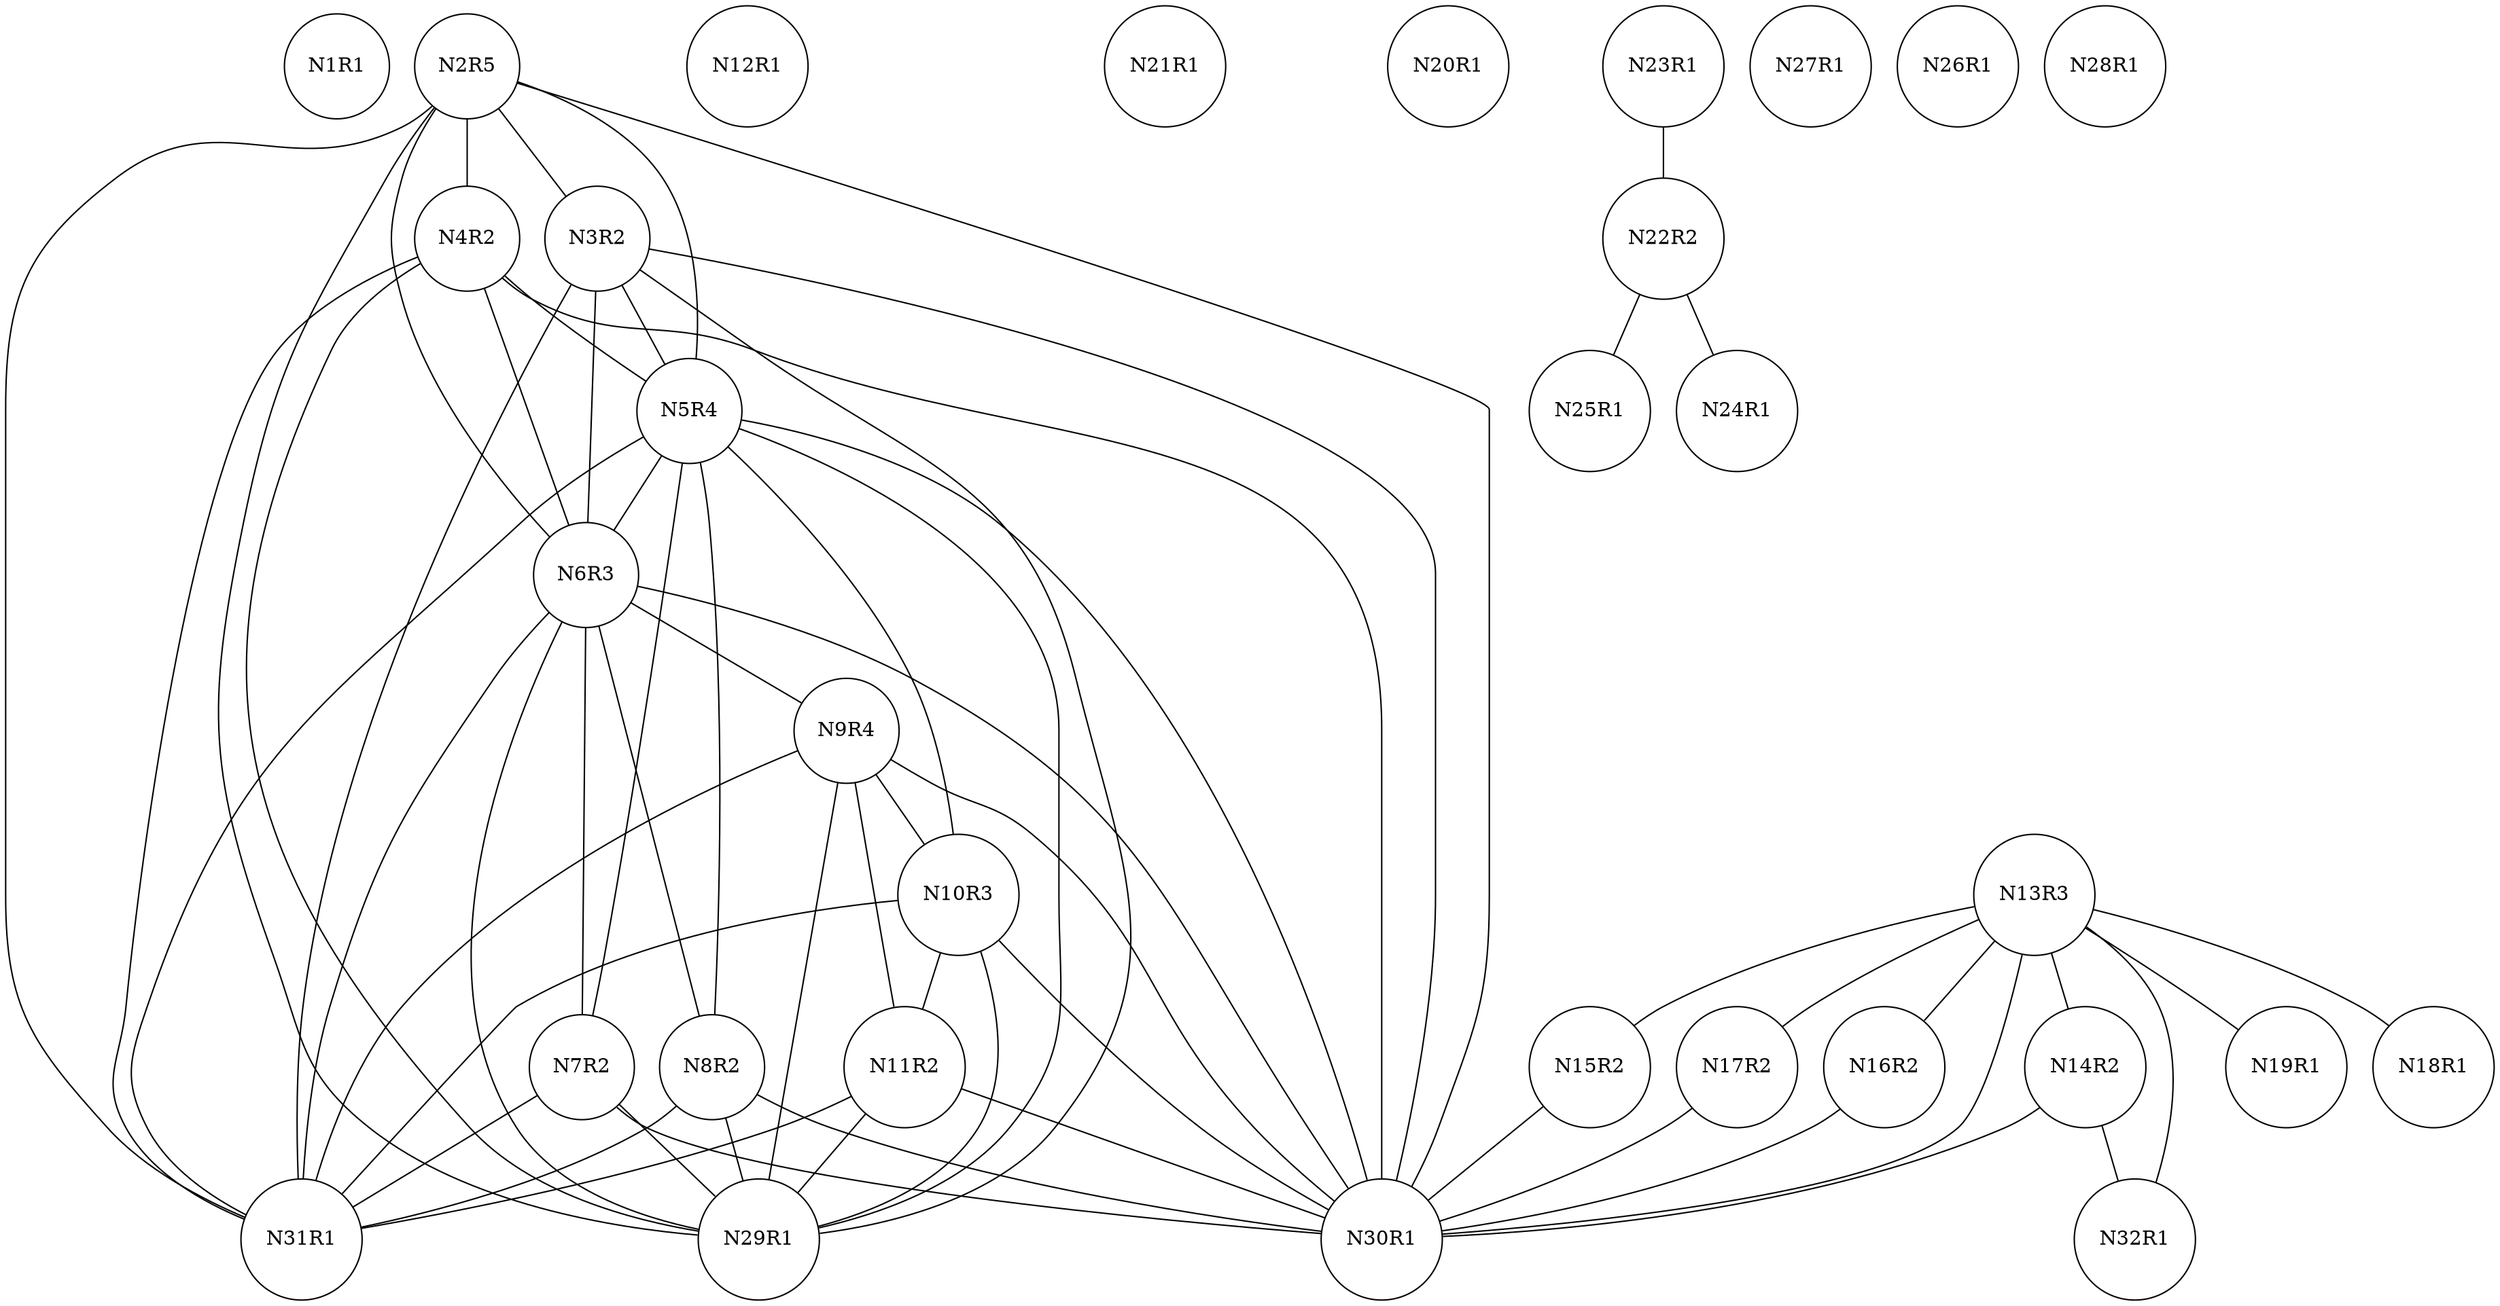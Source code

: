 graph ig {
    node [shape = circle];
    N1R1;
    N2R5;
    N3R2;
    N4R2;
    N5R4;
    N6R3;
    N7R2;
    N8R2;
    N9R4;
    N10R3;
    N11R2;
    N12R1;
    N13R3;
    N14R2;
    N15R2;
    N17R2;
    N16R2;
    N19R1;
    N18R1;
    N21R1;
    N20R1;
    N23R1;
    N22R2;
    N25R1;
    N24R1;
    N27R1;
    N26R1;
    N29R1;
    N28R1;
    N31R1;
    N30R1;
    N32R1;
    N2R5 -- N4R2;
    N2R5 -- N3R2;
    N2R5 -- N6R3;
    N2R5 -- N5R4;
    N2R5 -- N29R1;
    N2R5 -- N31R1;
    N2R5 -- N30R1;
    N3R2 -- N6R3;
    N3R2 -- N5R4;
    N3R2 -- N29R1;
    N3R2 -- N31R1;
    N3R2 -- N30R1;
    N4R2 -- N6R3;
    N4R2 -- N5R4;
    N4R2 -- N29R1;
    N4R2 -- N31R1;
    N4R2 -- N30R1;
    N5R4 -- N10R3;
    N5R4 -- N8R2;
    N5R4 -- N7R2;
    N5R4 -- N6R3;
    N5R4 -- N29R1;
    N5R4 -- N31R1;
    N5R4 -- N30R1;
    N6R3 -- N9R4;
    N6R3 -- N8R2;
    N6R3 -- N7R2;
    N6R3 -- N29R1;
    N6R3 -- N31R1;
    N6R3 -- N30R1;
    N7R2 -- N29R1;
    N7R2 -- N31R1;
    N7R2 -- N30R1;
    N8R2 -- N29R1;
    N8R2 -- N30R1;
    N8R2 -- N31R1;
    N9R4 -- N11R2;
    N9R4 -- N10R3;
    N9R4 -- N29R1;
    N9R4 -- N30R1;
    N9R4 -- N31R1;
    N10R3 -- N11R2;
    N10R3 -- N29R1;
    N10R3 -- N30R1;
    N10R3 -- N31R1;
    N11R2 -- N29R1;
    N11R2 -- N30R1;
    N11R2 -- N31R1;
    N13R3 -- N19R1;
    N13R3 -- N18R1;
    N13R3 -- N17R2;
    N13R3 -- N16R2;
    N13R3 -- N15R2;
    N13R3 -- N32R1;
    N13R3 -- N30R1;
    N13R3 -- N14R2;
    N14R2 -- N32R1;
    N14R2 -- N30R1;
    N15R2 -- N30R1;
    N17R2 -- N30R1;
    N16R2 -- N30R1;
    N23R1 -- N22R2;
    N22R2 -- N25R1;
    N22R2 -- N24R1;
}

